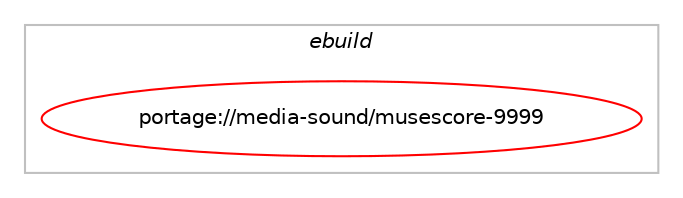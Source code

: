 digraph prolog {

# *************
# Graph options
# *************

newrank=true;
concentrate=true;
compound=true;
graph [rankdir=LR,fontname=Helvetica,fontsize=10,ranksep=1.5];#, ranksep=2.5, nodesep=0.2];
edge  [arrowhead=vee];
node  [fontname=Helvetica,fontsize=10];

# **********
# The ebuild
# **********

subgraph cluster_leftcol {
color=gray;
label=<<i>ebuild</i>>;
id [label="portage://media-sound/musescore-9999", color=red, width=4, href="../media-sound/musescore-9999.svg"];
}

# ****************
# The dependencies
# ****************

subgraph cluster_midcol {
color=gray;
label=<<i>dependencies</i>>;
subgraph cluster_compile {
fillcolor="#eeeeee";
style=filled;
label=<<i>compile</i>>;
# *** BEGIN UNKNOWN DEPENDENCY TYPE (TODO) ***
# id -> equal(use_conditional_group(positive,jack,portage://media-sound/musescore-9999,[package_dependency(portage://media-sound/musescore-9999,install,no,virtual,jack,none,[,,],[],[])]))
# *** END UNKNOWN DEPENDENCY TYPE (TODO) ***

# *** BEGIN UNKNOWN DEPENDENCY TYPE (TODO) ***
# id -> equal(use_conditional_group(positive,video,portage://media-sound/musescore-9999,[package_dependency(portage://media-sound/musescore-9999,install,no,media-video,ffmpeg,none,[,,],[],[])]))
# *** END UNKNOWN DEPENDENCY TYPE (TODO) ***

# *** BEGIN UNKNOWN DEPENDENCY TYPE (TODO) ***
# id -> equal(package_dependency(portage://media-sound/musescore-9999,install,no,dev-libs,tinyxml2,none,[,,],any_same_slot,[]))
# *** END UNKNOWN DEPENDENCY TYPE (TODO) ***

# *** BEGIN UNKNOWN DEPENDENCY TYPE (TODO) ***
# id -> equal(package_dependency(portage://media-sound/musescore-9999,install,no,dev-qt,qt5compat,none,[,,],[slot(6)],[use(enable(qml),none)]))
# *** END UNKNOWN DEPENDENCY TYPE (TODO) ***

# *** BEGIN UNKNOWN DEPENDENCY TYPE (TODO) ***
# id -> equal(package_dependency(portage://media-sound/musescore-9999,install,no,dev-qt,qtbase,none,[,,],[],[use(enable(concurrent),none),use(enable(dbus),none),use(enable(gui),none),use(enable(network),none),use(enable(opengl),none),use(enable(widgets),none),use(enable(xml),none)]))
# *** END UNKNOWN DEPENDENCY TYPE (TODO) ***

# *** BEGIN UNKNOWN DEPENDENCY TYPE (TODO) ***
# id -> equal(package_dependency(portage://media-sound/musescore-9999,install,no,dev-qt,qtdeclarative,none,[,,],[slot(6)],[]))
# *** END UNKNOWN DEPENDENCY TYPE (TODO) ***

# *** BEGIN UNKNOWN DEPENDENCY TYPE (TODO) ***
# id -> equal(package_dependency(portage://media-sound/musescore-9999,install,no,dev-qt,qtnetworkauth,none,[,,],[slot(6)],[]))
# *** END UNKNOWN DEPENDENCY TYPE (TODO) ***

# *** BEGIN UNKNOWN DEPENDENCY TYPE (TODO) ***
# id -> equal(package_dependency(portage://media-sound/musescore-9999,install,no,dev-qt,qtscxml,none,[,,],[slot(6)],[]))
# *** END UNKNOWN DEPENDENCY TYPE (TODO) ***

# *** BEGIN UNKNOWN DEPENDENCY TYPE (TODO) ***
# id -> equal(package_dependency(portage://media-sound/musescore-9999,install,no,dev-qt,qtsvg,none,[,,],[slot(6)],[]))
# *** END UNKNOWN DEPENDENCY TYPE (TODO) ***

# *** BEGIN UNKNOWN DEPENDENCY TYPE (TODO) ***
# id -> equal(package_dependency(portage://media-sound/musescore-9999,install,no,dev-qt,qttools,none,[,,],[slot(6)],[use(enable(assistant),none)]))
# *** END UNKNOWN DEPENDENCY TYPE (TODO) ***

# *** BEGIN UNKNOWN DEPENDENCY TYPE (TODO) ***
# id -> equal(package_dependency(portage://media-sound/musescore-9999,install,no,media-libs,alsa-lib,greaterequal,[1.0.0,,,1.0.0],[],[]))
# *** END UNKNOWN DEPENDENCY TYPE (TODO) ***

# *** BEGIN UNKNOWN DEPENDENCY TYPE (TODO) ***
# id -> equal(package_dependency(portage://media-sound/musescore-9999,install,no,media-libs,flac,none,[,,],any_same_slot,[]))
# *** END UNKNOWN DEPENDENCY TYPE (TODO) ***

# *** BEGIN UNKNOWN DEPENDENCY TYPE (TODO) ***
# id -> equal(package_dependency(portage://media-sound/musescore-9999,install,no,media-libs,freetype,greaterequal,[2.5.2,,,2.5.2],[],[]))
# *** END UNKNOWN DEPENDENCY TYPE (TODO) ***

# *** BEGIN UNKNOWN DEPENDENCY TYPE (TODO) ***
# id -> equal(package_dependency(portage://media-sound/musescore-9999,install,no,media-libs,libopusenc,none,[,,],[],[]))
# *** END UNKNOWN DEPENDENCY TYPE (TODO) ***

# *** BEGIN UNKNOWN DEPENDENCY TYPE (TODO) ***
# id -> equal(package_dependency(portage://media-sound/musescore-9999,install,no,media-libs,libsndfile,none,[,,],[],[]))
# *** END UNKNOWN DEPENDENCY TYPE (TODO) ***

# *** BEGIN UNKNOWN DEPENDENCY TYPE (TODO) ***
# id -> equal(package_dependency(portage://media-sound/musescore-9999,install,no,media-libs,opus,none,[,,],[],[]))
# *** END UNKNOWN DEPENDENCY TYPE (TODO) ***

# *** BEGIN UNKNOWN DEPENDENCY TYPE (TODO) ***
# id -> equal(package_dependency(portage://media-sound/musescore-9999,install,no,media-sound,lame,none,[,,],[],[]))
# *** END UNKNOWN DEPENDENCY TYPE (TODO) ***

# *** BEGIN UNKNOWN DEPENDENCY TYPE (TODO) ***
# id -> equal(package_dependency(portage://media-sound/musescore-9999,install,no,sys-libs,zlib,none,[,,],any_same_slot,[]))
# *** END UNKNOWN DEPENDENCY TYPE (TODO) ***

}
subgraph cluster_compileandrun {
fillcolor="#eeeeee";
style=filled;
label=<<i>compile and run</i>>;
}
subgraph cluster_run {
fillcolor="#eeeeee";
style=filled;
label=<<i>run</i>>;
# *** BEGIN UNKNOWN DEPENDENCY TYPE (TODO) ***
# id -> equal(use_conditional_group(positive,jack,portage://media-sound/musescore-9999,[package_dependency(portage://media-sound/musescore-9999,run,no,virtual,jack,none,[,,],[],[])]))
# *** END UNKNOWN DEPENDENCY TYPE (TODO) ***

# *** BEGIN UNKNOWN DEPENDENCY TYPE (TODO) ***
# id -> equal(use_conditional_group(positive,video,portage://media-sound/musescore-9999,[package_dependency(portage://media-sound/musescore-9999,run,no,media-video,ffmpeg,none,[,,],[],[])]))
# *** END UNKNOWN DEPENDENCY TYPE (TODO) ***

# *** BEGIN UNKNOWN DEPENDENCY TYPE (TODO) ***
# id -> equal(package_dependency(portage://media-sound/musescore-9999,run,no,dev-libs,tinyxml2,none,[,,],any_same_slot,[]))
# *** END UNKNOWN DEPENDENCY TYPE (TODO) ***

# *** BEGIN UNKNOWN DEPENDENCY TYPE (TODO) ***
# id -> equal(package_dependency(portage://media-sound/musescore-9999,run,no,dev-qt,qt5compat,none,[,,],[slot(6)],[use(enable(qml),none)]))
# *** END UNKNOWN DEPENDENCY TYPE (TODO) ***

# *** BEGIN UNKNOWN DEPENDENCY TYPE (TODO) ***
# id -> equal(package_dependency(portage://media-sound/musescore-9999,run,no,dev-qt,qtbase,none,[,,],[],[use(enable(concurrent),none),use(enable(dbus),none),use(enable(gui),none),use(enable(network),none),use(enable(opengl),none),use(enable(widgets),none),use(enable(xml),none)]))
# *** END UNKNOWN DEPENDENCY TYPE (TODO) ***

# *** BEGIN UNKNOWN DEPENDENCY TYPE (TODO) ***
# id -> equal(package_dependency(portage://media-sound/musescore-9999,run,no,dev-qt,qtdeclarative,none,[,,],[slot(6)],[]))
# *** END UNKNOWN DEPENDENCY TYPE (TODO) ***

# *** BEGIN UNKNOWN DEPENDENCY TYPE (TODO) ***
# id -> equal(package_dependency(portage://media-sound/musescore-9999,run,no,dev-qt,qtnetworkauth,none,[,,],[slot(6)],[]))
# *** END UNKNOWN DEPENDENCY TYPE (TODO) ***

# *** BEGIN UNKNOWN DEPENDENCY TYPE (TODO) ***
# id -> equal(package_dependency(portage://media-sound/musescore-9999,run,no,dev-qt,qtscxml,none,[,,],[slot(6)],[]))
# *** END UNKNOWN DEPENDENCY TYPE (TODO) ***

# *** BEGIN UNKNOWN DEPENDENCY TYPE (TODO) ***
# id -> equal(package_dependency(portage://media-sound/musescore-9999,run,no,dev-qt,qtsvg,none,[,,],[slot(6)],[]))
# *** END UNKNOWN DEPENDENCY TYPE (TODO) ***

# *** BEGIN UNKNOWN DEPENDENCY TYPE (TODO) ***
# id -> equal(package_dependency(portage://media-sound/musescore-9999,run,no,dev-qt,qttools,none,[,,],[slot(6)],[use(enable(assistant),none)]))
# *** END UNKNOWN DEPENDENCY TYPE (TODO) ***

# *** BEGIN UNKNOWN DEPENDENCY TYPE (TODO) ***
# id -> equal(package_dependency(portage://media-sound/musescore-9999,run,no,media-libs,alsa-lib,greaterequal,[1.0.0,,,1.0.0],[],[]))
# *** END UNKNOWN DEPENDENCY TYPE (TODO) ***

# *** BEGIN UNKNOWN DEPENDENCY TYPE (TODO) ***
# id -> equal(package_dependency(portage://media-sound/musescore-9999,run,no,media-libs,flac,none,[,,],any_same_slot,[]))
# *** END UNKNOWN DEPENDENCY TYPE (TODO) ***

# *** BEGIN UNKNOWN DEPENDENCY TYPE (TODO) ***
# id -> equal(package_dependency(portage://media-sound/musescore-9999,run,no,media-libs,freetype,greaterequal,[2.5.2,,,2.5.2],[],[]))
# *** END UNKNOWN DEPENDENCY TYPE (TODO) ***

# *** BEGIN UNKNOWN DEPENDENCY TYPE (TODO) ***
# id -> equal(package_dependency(portage://media-sound/musescore-9999,run,no,media-libs,libopusenc,none,[,,],[],[]))
# *** END UNKNOWN DEPENDENCY TYPE (TODO) ***

# *** BEGIN UNKNOWN DEPENDENCY TYPE (TODO) ***
# id -> equal(package_dependency(portage://media-sound/musescore-9999,run,no,media-libs,libsndfile,none,[,,],[],[]))
# *** END UNKNOWN DEPENDENCY TYPE (TODO) ***

# *** BEGIN UNKNOWN DEPENDENCY TYPE (TODO) ***
# id -> equal(package_dependency(portage://media-sound/musescore-9999,run,no,media-libs,opus,none,[,,],[],[]))
# *** END UNKNOWN DEPENDENCY TYPE (TODO) ***

# *** BEGIN UNKNOWN DEPENDENCY TYPE (TODO) ***
# id -> equal(package_dependency(portage://media-sound/musescore-9999,run,no,media-sound,lame,none,[,,],[],[]))
# *** END UNKNOWN DEPENDENCY TYPE (TODO) ***

# *** BEGIN UNKNOWN DEPENDENCY TYPE (TODO) ***
# id -> equal(package_dependency(portage://media-sound/musescore-9999,run,no,sys-libs,zlib,none,[,,],any_same_slot,[]))
# *** END UNKNOWN DEPENDENCY TYPE (TODO) ***

}
}

# **************
# The candidates
# **************

subgraph cluster_choices {
rank=same;
color=gray;
label=<<i>candidates</i>>;

}

}
